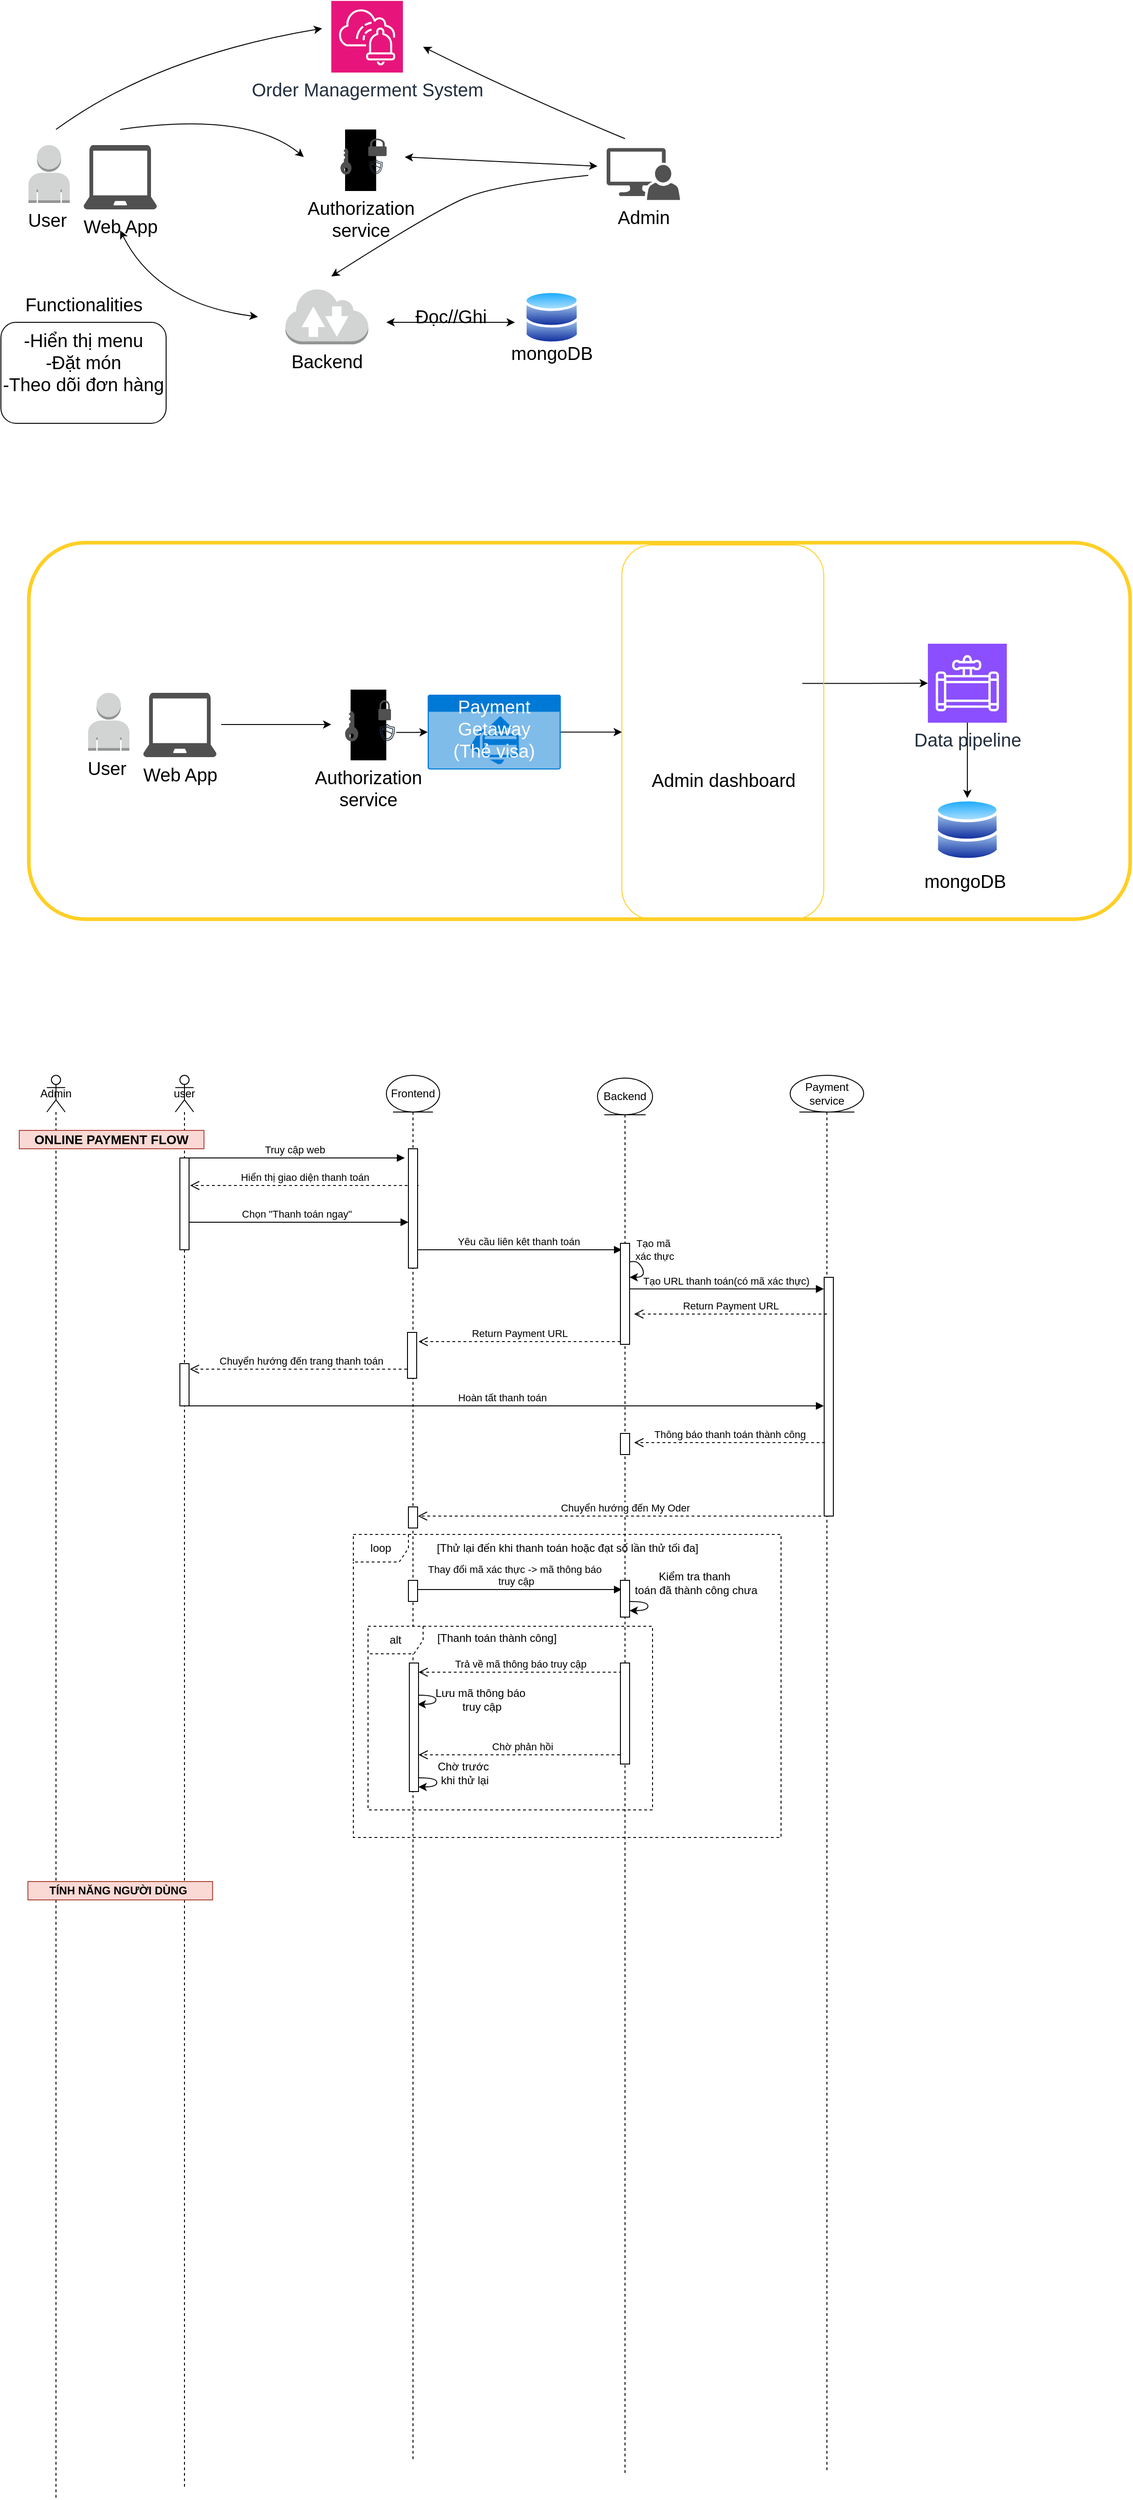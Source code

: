 <mxfile version="28.2.5">
  <diagram name="Trang-1" id="z0c1zpeYFxC1OSp6KzUy">
    <mxGraphModel dx="2251" dy="813" grid="1" gridSize="10" guides="1" tooltips="1" connect="1" arrows="1" fold="1" page="1" pageScale="1" pageWidth="827" pageHeight="1169" math="0" shadow="0">
      <root>
        <mxCell id="0" />
        <mxCell id="1" parent="0" />
        <mxCell id="xAghRe8UTxH26ZjEeff6-106" value="Chuyển hướng đến trang thanh toán" style="html=1;verticalAlign=bottom;endArrow=open;dashed=1;endSize=8;curved=0;rounded=0;" edge="1" parent="1" source="xAghRe8UTxH26ZjEeff6-89">
          <mxGeometry relative="1" as="geometry">
            <mxPoint x="395.81" y="1760" as="sourcePoint" />
            <mxPoint x="175.81" y="1760" as="targetPoint" />
          </mxGeometry>
        </mxCell>
        <mxCell id="xAghRe8UTxH26ZjEeff6-103" value="Tạo URL thanh toán(có mã xác thực)" style="html=1;verticalAlign=bottom;endArrow=block;curved=0;rounded=0;exitX=1.097;exitY=0.621;exitDx=0;exitDy=0;exitPerimeter=0;" edge="1" parent="1">
          <mxGeometry width="80" relative="1" as="geometry">
            <mxPoint x="653.04" y="1672.68" as="sourcePoint" />
            <mxPoint x="866.57" y="1672.68" as="targetPoint" />
          </mxGeometry>
        </mxCell>
        <mxCell id="xAghRe8UTxH26ZjEeff6-100" value="" style="curved=1;endArrow=classic;html=1;rounded=0;" edge="1" parent="1" source="xAghRe8UTxH26ZjEeff6-101">
          <mxGeometry width="50" height="50" relative="1" as="geometry">
            <mxPoint x="660.01" y="1650" as="sourcePoint" />
            <mxPoint x="655" y="1660" as="targetPoint" />
            <Array as="points">
              <mxPoint x="660" y="1640" />
              <mxPoint x="670" y="1650" />
              <mxPoint x="670" y="1660" />
            </Array>
          </mxGeometry>
        </mxCell>
        <mxCell id="xAghRe8UTxH26ZjEeff6-101" value="Tạo mã&amp;nbsp;&lt;div&gt;xác thực&lt;/div&gt;" style="text;html=1;align=center;verticalAlign=middle;resizable=0;points=[];autosize=1;strokeColor=none;fillColor=none;fontSize=11;" vertex="1" parent="1">
          <mxGeometry x="646.57" y="1610" width="70" height="40" as="geometry" />
        </mxCell>
        <mxCell id="xAghRe8UTxH26ZjEeff6-99" value="Yêu cầu liên kêt thanh toán" style="html=1;verticalAlign=bottom;endArrow=block;curved=0;rounded=0;" edge="1" parent="1">
          <mxGeometry width="80" relative="1" as="geometry">
            <mxPoint x="420" y="1630" as="sourcePoint" />
            <mxPoint x="646.569" y="1630" as="targetPoint" />
          </mxGeometry>
        </mxCell>
        <mxCell id="xAghRe8UTxH26ZjEeff6-97" value="Hiển thị giao diện thanh toán" style="html=1;verticalAlign=bottom;endArrow=open;dashed=1;endSize=8;curved=0;rounded=0;" edge="1" parent="1">
          <mxGeometry relative="1" as="geometry">
            <mxPoint x="425" y="1560" as="sourcePoint" />
            <mxPoint x="176.091" y="1560" as="targetPoint" />
          </mxGeometry>
        </mxCell>
        <mxCell id="xAghRe8UTxH26ZjEeff6-98" value="Chọn &quot;Thanh toán ngay&quot;" style="html=1;verticalAlign=bottom;endArrow=block;curved=0;rounded=0;" edge="1" parent="1" target="xAghRe8UTxH26ZjEeff6-128">
          <mxGeometry width="80" relative="1" as="geometry">
            <mxPoint x="170" y="1600" as="sourcePoint" />
            <mxPoint x="418.909" y="1600" as="targetPoint" />
          </mxGeometry>
        </mxCell>
        <mxCell id="xAghRe8UTxH26ZjEeff6-81" value="" style="rounded=1;whiteSpace=wrap;html=1;fillColor=none;strokeColor=#FFCF26;strokeWidth=4;fontSize=20;" vertex="1" parent="1">
          <mxGeometry x="0.41" y="860" width="1200" height="410" as="geometry" />
        </mxCell>
        <mxCell id="xAghRe8UTxH26ZjEeff6-6" value="-Hiển thị menu&lt;div&gt;-Đặt món&lt;/div&gt;&lt;div&gt;-Theo dõi đơn hàng&lt;/div&gt;&lt;div&gt;&lt;br&gt;&lt;/div&gt;" style="rounded=1;whiteSpace=wrap;html=1;fontSize=20;" vertex="1" parent="1">
          <mxGeometry x="-30" y="620" width="180" height="110" as="geometry" />
        </mxCell>
        <mxCell id="xAghRe8UTxH26ZjEeff6-7" value="" style="image;aspect=fixed;perimeter=ellipsePerimeter;html=1;align=center;shadow=0;dashed=0;spacingTop=3;image=img/lib/active_directory/databases.svg;fontSize=20;" vertex="1" parent="1">
          <mxGeometry x="540" y="585" width="60.2" height="59" as="geometry" />
        </mxCell>
        <mxCell id="xAghRe8UTxH26ZjEeff6-14" value="User&amp;nbsp;" style="outlineConnect=0;dashed=0;verticalLabelPosition=bottom;verticalAlign=top;align=center;html=1;shape=mxgraph.aws3.user;fillColor=#D2D3D3;gradientColor=none;fontSize=20;" vertex="1" parent="1">
          <mxGeometry y="427" width="45" height="63" as="geometry" />
        </mxCell>
        <mxCell id="xAghRe8UTxH26ZjEeff6-19" value="" style="curved=1;endArrow=classic;html=1;rounded=0;entryX=0;entryY=0.5;entryDx=0;entryDy=0;entryPerimeter=0;startArrow=classic;startFill=1;fontSize=20;" edge="1" parent="1">
          <mxGeometry width="50" height="50" relative="1" as="geometry">
            <mxPoint x="100" y="520" as="sourcePoint" />
            <mxPoint x="250" y="614" as="targetPoint" />
            <Array as="points">
              <mxPoint x="140" y="600" />
            </Array>
          </mxGeometry>
        </mxCell>
        <mxCell id="xAghRe8UTxH26ZjEeff6-20" value="" style="endArrow=classic;startArrow=classic;html=1;rounded=0;fontSize=20;" edge="1" parent="1">
          <mxGeometry width="50" height="50" relative="1" as="geometry">
            <mxPoint x="390" y="620" as="sourcePoint" />
            <mxPoint x="530" y="620" as="targetPoint" />
          </mxGeometry>
        </mxCell>
        <mxCell id="xAghRe8UTxH26ZjEeff6-21" value="" style="curved=1;endArrow=classic;html=1;rounded=0;fontSize=20;" edge="1" parent="1">
          <mxGeometry width="50" height="50" relative="1" as="geometry">
            <mxPoint x="610" y="460" as="sourcePoint" />
            <mxPoint x="330" y="570" as="targetPoint" />
            <Array as="points">
              <mxPoint x="510" y="470" />
              <mxPoint x="440" y="500" />
            </Array>
          </mxGeometry>
        </mxCell>
        <mxCell id="xAghRe8UTxH26ZjEeff6-23" value="Functionalities" style="text;html=1;align=center;verticalAlign=middle;resizable=0;points=[];autosize=1;strokeColor=none;fillColor=none;fontSize=20;" vertex="1" parent="1">
          <mxGeometry x="-15" y="580" width="150" height="40" as="geometry" />
        </mxCell>
        <mxCell id="xAghRe8UTxH26ZjEeff6-24" value="mongoDB" style="text;html=1;align=center;verticalAlign=middle;resizable=0;points=[];autosize=1;strokeColor=none;fillColor=none;fontSize=20;" vertex="1" parent="1">
          <mxGeometry x="515" y="633" width="110" height="40" as="geometry" />
        </mxCell>
        <mxCell id="xAghRe8UTxH26ZjEeff6-25" value="Web App" style="sketch=0;pointerEvents=1;shadow=0;dashed=0;html=1;strokeColor=none;fillColor=#505050;labelPosition=center;verticalLabelPosition=bottom;verticalAlign=top;outlineConnect=0;align=center;shape=mxgraph.office.devices.laptop;fontSize=20;" vertex="1" parent="1">
          <mxGeometry x="60" y="427" width="80" height="70" as="geometry" />
        </mxCell>
        <mxCell id="xAghRe8UTxH26ZjEeff6-29" value="Backend" style="outlineConnect=0;dashed=0;verticalLabelPosition=bottom;verticalAlign=top;align=center;html=1;shape=mxgraph.aws3.internet_2;fillColor=#D2D3D3;gradientColor=none;fontSize=20;" vertex="1" parent="1">
          <mxGeometry x="280" y="582.5" width="90.25" height="61.5" as="geometry" />
        </mxCell>
        <mxCell id="xAghRe8UTxH26ZjEeff6-31" value="Admin" style="sketch=0;pointerEvents=1;shadow=0;dashed=0;html=1;strokeColor=none;labelPosition=center;verticalLabelPosition=bottom;verticalAlign=top;align=center;fillColor=#515151;shape=mxgraph.mscae.system_center.admin_console;fontSize=20;" vertex="1" parent="1">
          <mxGeometry x="630" y="430.25" width="80" height="56.5" as="geometry" />
        </mxCell>
        <mxCell id="xAghRe8UTxH26ZjEeff6-34" value="" style="curved=1;endArrow=classic;html=1;rounded=0;fontSize=20;" edge="1" parent="1">
          <mxGeometry width="50" height="50" relative="1" as="geometry">
            <mxPoint x="100" y="410" as="sourcePoint" />
            <mxPoint x="300" y="440" as="targetPoint" />
            <Array as="points">
              <mxPoint x="240" y="390" />
            </Array>
          </mxGeometry>
        </mxCell>
        <mxCell id="xAghRe8UTxH26ZjEeff6-35" value="Order Managerment System&lt;div&gt;&lt;br&gt;&lt;/div&gt;" style="sketch=0;points=[[0,0,0],[0.25,0,0],[0.5,0,0],[0.75,0,0],[1,0,0],[0,1,0],[0.25,1,0],[0.5,1,0],[0.75,1,0],[1,1,0],[0,0.25,0],[0,0.5,0],[0,0.75,0],[1,0.25,0],[1,0.5,0],[1,0.75,0]];points=[[0,0,0],[0.25,0,0],[0.5,0,0],[0.75,0,0],[1,0,0],[0,1,0],[0.25,1,0],[0.5,1,0],[0.75,1,0],[1,1,0],[0,0.25,0],[0,0.5,0],[0,0.75,0],[1,0.25,0],[1,0.5,0],[1,0.75,0]];outlineConnect=0;fontColor=#232F3E;fillColor=#E7157B;strokeColor=#ffffff;dashed=0;verticalLabelPosition=bottom;verticalAlign=top;align=center;html=1;fontSize=20;fontStyle=0;aspect=fixed;shape=mxgraph.aws4.resourceIcon;resIcon=mxgraph.aws4.systems_manager_incident_manager;" vertex="1" parent="1">
          <mxGeometry x="330" y="270" width="78" height="78" as="geometry" />
        </mxCell>
        <mxCell id="xAghRe8UTxH26ZjEeff6-38" value="" style="curved=1;endArrow=classic;html=1;rounded=0;fontSize=20;" edge="1" parent="1">
          <mxGeometry width="50" height="50" relative="1" as="geometry">
            <mxPoint x="650" y="420" as="sourcePoint" />
            <mxPoint x="430" y="320" as="targetPoint" />
            <Array as="points">
              <mxPoint x="530" y="370" />
            </Array>
          </mxGeometry>
        </mxCell>
        <mxCell id="xAghRe8UTxH26ZjEeff6-39" value="" style="endArrow=classic;startArrow=classic;html=1;rounded=0;fontSize=20;" edge="1" parent="1">
          <mxGeometry width="50" height="50" relative="1" as="geometry">
            <mxPoint x="410" y="440" as="sourcePoint" />
            <mxPoint x="620" y="450" as="targetPoint" />
          </mxGeometry>
        </mxCell>
        <mxCell id="xAghRe8UTxH26ZjEeff6-41" value="" style="curved=1;endArrow=classic;html=1;rounded=0;fontSize=20;" edge="1" parent="1">
          <mxGeometry width="50" height="50" relative="1" as="geometry">
            <mxPoint x="30" y="410" as="sourcePoint" />
            <mxPoint x="320" y="300" as="targetPoint" />
            <Array as="points">
              <mxPoint x="140" y="330" />
            </Array>
          </mxGeometry>
        </mxCell>
        <mxCell id="xAghRe8UTxH26ZjEeff6-42" value="Đọc//Ghi" style="text;html=1;align=center;verticalAlign=middle;resizable=0;points=[];autosize=1;strokeColor=none;fillColor=none;fontSize=20;" vertex="1" parent="1">
          <mxGeometry x="410" y="593" width="100" height="40" as="geometry" />
        </mxCell>
        <mxCell id="xAghRe8UTxH26ZjEeff6-47" value="User&amp;nbsp;" style="outlineConnect=0;dashed=0;verticalLabelPosition=bottom;verticalAlign=top;align=center;html=1;shape=mxgraph.aws3.user;fillColor=#D2D3D3;gradientColor=none;fontSize=20;" vertex="1" parent="1">
          <mxGeometry x="65" y="1023.5" width="45" height="63" as="geometry" />
        </mxCell>
        <mxCell id="xAghRe8UTxH26ZjEeff6-48" value="Web App" style="sketch=0;pointerEvents=1;shadow=0;dashed=0;html=1;strokeColor=none;fillColor=#505050;labelPosition=center;verticalLabelPosition=bottom;verticalAlign=top;outlineConnect=0;align=center;shape=mxgraph.office.devices.laptop;fontSize=20;" vertex="1" parent="1">
          <mxGeometry x="125" y="1023.5" width="80" height="70" as="geometry" />
        </mxCell>
        <mxCell id="xAghRe8UTxH26ZjEeff6-50" value="" style="endArrow=classic;html=1;rounded=0;fontSize=20;" edge="1" parent="1">
          <mxGeometry width="50" height="50" relative="1" as="geometry">
            <mxPoint x="210" y="1057.97" as="sourcePoint" />
            <mxPoint x="330" y="1057.97" as="targetPoint" />
          </mxGeometry>
        </mxCell>
        <mxCell id="xAghRe8UTxH26ZjEeff6-54" value="Authorization&lt;br&gt;service" style="sketch=0;verticalLabelPosition=bottom;sketch=0;aspect=fixed;html=1;verticalAlign=top;strokeColor=none;fillColor=#000000;align=center;outlineConnect=0;pointerEvents=1;shape=mxgraph.citrix2.mobile;fontSize=20;" vertex="1" parent="1">
          <mxGeometry x="345" y="410" width="33.84" height="67" as="geometry" />
        </mxCell>
        <mxCell id="xAghRe8UTxH26ZjEeff6-55" value="" style="sketch=0;pointerEvents=1;shadow=0;dashed=0;html=1;strokeColor=none;fillColor=#505050;labelPosition=center;verticalLabelPosition=bottom;verticalAlign=top;outlineConnect=0;align=center;shape=mxgraph.office.security.key_permissions;direction=west;fontSize=20;" vertex="1" parent="1">
          <mxGeometry x="340" y="430" width="12" height="29.09" as="geometry" />
        </mxCell>
        <mxCell id="xAghRe8UTxH26ZjEeff6-56" value="" style="sketch=0;pointerEvents=1;shadow=0;dashed=0;html=1;strokeColor=none;fillColor=#505050;labelPosition=center;verticalLabelPosition=bottom;verticalAlign=top;outlineConnect=0;align=center;shape=mxgraph.office.security.lock_protected;fontSize=20;" vertex="1" parent="1">
          <mxGeometry x="370.25" y="420" width="20" height="19" as="geometry" />
        </mxCell>
        <mxCell id="xAghRe8UTxH26ZjEeff6-57" value="" style="sketch=0;outlineConnect=0;fontColor=#232F3E;gradientColor=none;fillColor=#232F3D;strokeColor=none;dashed=0;verticalLabelPosition=bottom;verticalAlign=top;align=center;html=1;fontSize=20;fontStyle=0;aspect=fixed;pointerEvents=1;shape=mxgraph.aws4.shield2;" vertex="1" parent="1">
          <mxGeometry x="370.25" y="442.09" width="17" height="17" as="geometry" />
        </mxCell>
        <mxCell id="xAghRe8UTxH26ZjEeff6-58" value="" style="endArrow=none;dashed=1;html=1;rounded=0;fontSize=20;" edge="1" parent="1" source="xAghRe8UTxH26ZjEeff6-57" target="xAghRe8UTxH26ZjEeff6-56">
          <mxGeometry width="50" height="50" relative="1" as="geometry">
            <mxPoint x="250" y="480" as="sourcePoint" />
            <mxPoint x="370" y="430" as="targetPoint" />
            <Array as="points">
              <mxPoint x="360" y="450" />
              <mxPoint x="360" y="430" />
            </Array>
          </mxGeometry>
        </mxCell>
        <mxCell id="xAghRe8UTxH26ZjEeff6-59" value="Authorization&lt;br&gt;service" style="sketch=0;verticalLabelPosition=bottom;sketch=0;aspect=fixed;html=1;verticalAlign=top;strokeColor=none;fillColor=#000000;align=center;outlineConnect=0;pointerEvents=1;shape=mxgraph.citrix2.mobile;fontSize=20;" vertex="1" parent="1">
          <mxGeometry x="350.995" y="1020" width="38.891" height="77" as="geometry" />
        </mxCell>
        <mxCell id="xAghRe8UTxH26ZjEeff6-60" value="" style="sketch=0;pointerEvents=1;shadow=0;dashed=0;html=1;strokeColor=none;fillColor=#505050;labelPosition=center;verticalLabelPosition=bottom;verticalAlign=top;outlineConnect=0;align=center;shape=mxgraph.office.security.key_permissions;direction=west;fontSize=20;" vertex="1" parent="1">
          <mxGeometry x="345" y="1042.985" width="14.388" height="33.432" as="geometry" />
        </mxCell>
        <mxCell id="xAghRe8UTxH26ZjEeff6-61" value="" style="sketch=0;pointerEvents=1;shadow=0;dashed=0;html=1;strokeColor=none;fillColor=#505050;labelPosition=center;verticalLabelPosition=bottom;verticalAlign=top;outlineConnect=0;align=center;shape=mxgraph.office.security.lock_protected;fontSize=20;" vertex="1" parent="1">
          <mxGeometry x="381.27" y="1031.49" width="13.73" height="21.84" as="geometry" />
        </mxCell>
        <mxCell id="xAghRe8UTxH26ZjEeff6-142" value="" style="edgeStyle=orthogonalEdgeStyle;rounded=0;orthogonalLoop=1;jettySize=auto;html=1;fontSize=20;" edge="1" parent="1" source="xAghRe8UTxH26ZjEeff6-62" target="xAghRe8UTxH26ZjEeff6-86">
          <mxGeometry relative="1" as="geometry" />
        </mxCell>
        <mxCell id="xAghRe8UTxH26ZjEeff6-62" value="" style="sketch=0;outlineConnect=0;fontColor=#232F3E;gradientColor=none;fillColor=#232F3D;strokeColor=none;dashed=0;verticalLabelPosition=bottom;verticalAlign=top;align=center;html=1;fontSize=20;fontStyle=0;aspect=fixed;pointerEvents=1;shape=mxgraph.aws4.shield2;" vertex="1" parent="1">
          <mxGeometry x="381.27" y="1056.88" width="19.537" height="19.537" as="geometry" />
        </mxCell>
        <mxCell id="xAghRe8UTxH26ZjEeff6-63" value="" style="endArrow=none;dashed=1;html=1;rounded=0;fontSize=20;" edge="1" parent="1" source="xAghRe8UTxH26ZjEeff6-62" target="xAghRe8UTxH26ZjEeff6-61">
          <mxGeometry width="50" height="50" relative="1" as="geometry">
            <mxPoint x="237.09" y="1100.448" as="sourcePoint" />
            <mxPoint x="380.97" y="1042.985" as="targetPoint" />
            <Array as="points">
              <mxPoint x="368.98" y="1065.97" />
              <mxPoint x="368.98" y="1042.985" />
            </Array>
          </mxGeometry>
        </mxCell>
        <mxCell id="xAghRe8UTxH26ZjEeff6-78" value="" style="edgeStyle=orthogonalEdgeStyle;rounded=0;orthogonalLoop=1;jettySize=auto;html=1;fontSize=20;" edge="1" parent="1" source="xAghRe8UTxH26ZjEeff6-68" target="xAghRe8UTxH26ZjEeff6-77">
          <mxGeometry relative="1" as="geometry" />
        </mxCell>
        <mxCell id="xAghRe8UTxH26ZjEeff6-68" value="Admin dashboard" style="shape=image;html=1;verticalAlign=top;verticalLabelPosition=bottom;labelBackgroundColor=#ffffff;imageAspect=0;aspect=fixed;image=https://icons.diagrams.net/icon-cache1/Computer_and_Web-2849/Dashboard-1346.svg;fontSize=20;" vertex="1" parent="1">
          <mxGeometry x="670" y="926.57" width="173.15" height="173.15" as="geometry" />
        </mxCell>
        <mxCell id="xAghRe8UTxH26ZjEeff6-80" value="" style="edgeStyle=orthogonalEdgeStyle;rounded=0;orthogonalLoop=1;jettySize=auto;html=1;fontSize=20;" edge="1" parent="1" source="xAghRe8UTxH26ZjEeff6-77" target="xAghRe8UTxH26ZjEeff6-79">
          <mxGeometry relative="1" as="geometry" />
        </mxCell>
        <mxCell id="xAghRe8UTxH26ZjEeff6-77" value="Data pipeline" style="sketch=0;points=[[0,0,0],[0.25,0,0],[0.5,0,0],[0.75,0,0],[1,0,0],[0,1,0],[0.25,1,0],[0.5,1,0],[0.75,1,0],[1,1,0],[0,0.25,0],[0,0.5,0],[0,0.75,0],[1,0.25,0],[1,0.5,0],[1,0.75,0]];outlineConnect=0;fontColor=#232F3E;fillColor=#8C4FFF;strokeColor=#ffffff;dashed=0;verticalLabelPosition=bottom;verticalAlign=top;align=center;html=1;fontSize=20;fontStyle=0;aspect=fixed;shape=mxgraph.aws4.resourceIcon;resIcon=mxgraph.aws4.data_pipeline;" vertex="1" parent="1">
          <mxGeometry x="980" y="970" width="85.99" height="85.99" as="geometry" />
        </mxCell>
        <mxCell id="xAghRe8UTxH26ZjEeff6-79" value="mongoDB&amp;nbsp;" style="image;aspect=fixed;perimeter=ellipsePerimeter;html=1;align=center;shadow=0;dashed=0;spacingTop=3;image=img/lib/active_directory/databases.svg;fontSize=20;" vertex="1" parent="1">
          <mxGeometry x="987.8" y="1138" width="70.4" height="69" as="geometry" />
        </mxCell>
        <mxCell id="xAghRe8UTxH26ZjEeff6-84" value="" style="rounded=1;whiteSpace=wrap;html=1;fillColor=none;strokeColor=#FFCF26;fontSize=20;" vertex="1" parent="1">
          <mxGeometry x="646.57" y="862.5" width="220" height="407.5" as="geometry" />
        </mxCell>
        <mxCell id="xAghRe8UTxH26ZjEeff6-143" value="" style="edgeStyle=orthogonalEdgeStyle;rounded=0;orthogonalLoop=1;jettySize=auto;html=1;fontSize=20;" edge="1" parent="1" source="xAghRe8UTxH26ZjEeff6-86" target="xAghRe8UTxH26ZjEeff6-84">
          <mxGeometry relative="1" as="geometry" />
        </mxCell>
        <mxCell id="xAghRe8UTxH26ZjEeff6-86" value="Payment Getaway&lt;div&gt;(Thẻ visa)&lt;/div&gt;" style="html=1;whiteSpace=wrap;strokeColor=none;fillColor=#0079D6;labelPosition=center;verticalLabelPosition=middle;verticalAlign=top;align=center;fontSize=20;outlineConnect=0;spacingTop=-6;fontColor=#FFFFFF;sketch=0;shape=mxgraph.sitemap.payment;" vertex="1" parent="1">
          <mxGeometry x="435" y="1025.5" width="145" height="81.49" as="geometry" />
        </mxCell>
        <mxCell id="xAghRe8UTxH26ZjEeff6-88" value="user" style="shape=umlLifeline;perimeter=lifelinePerimeter;whiteSpace=wrap;html=1;container=1;dropTarget=0;collapsible=0;recursiveResize=0;outlineConnect=0;portConstraint=eastwest;newEdgeStyle={&quot;curved&quot;:0,&quot;rounded&quot;:0};participant=umlActor;size=40;" vertex="1" parent="1">
          <mxGeometry x="160" y="1440" width="20" height="1540" as="geometry" />
        </mxCell>
        <mxCell id="xAghRe8UTxH26ZjEeff6-127" value="" style="html=1;points=[[0,0,0,0,5],[0,1,0,0,-5],[1,0,0,0,5],[1,1,0,0,-5]];perimeter=orthogonalPerimeter;outlineConnect=0;targetShapes=umlLifeline;portConstraint=eastwest;newEdgeStyle={&quot;curved&quot;:0,&quot;rounded&quot;:0};" vertex="1" parent="xAghRe8UTxH26ZjEeff6-88">
          <mxGeometry x="5" y="90" width="10" height="100" as="geometry" />
        </mxCell>
        <mxCell id="xAghRe8UTxH26ZjEeff6-134" value="" style="html=1;points=[[0,0,0,0,5],[0,1,0,0,-5],[1,0,0,0,5],[1,1,0,0,-5]];perimeter=orthogonalPerimeter;outlineConnect=0;targetShapes=umlLifeline;portConstraint=eastwest;newEdgeStyle={&quot;curved&quot;:0,&quot;rounded&quot;:0};" vertex="1" parent="xAghRe8UTxH26ZjEeff6-88">
          <mxGeometry x="5" y="314" width="10" height="46" as="geometry" />
        </mxCell>
        <mxCell id="xAghRe8UTxH26ZjEeff6-89" value="Frontend" style="shape=umlLifeline;perimeter=lifelinePerimeter;whiteSpace=wrap;html=1;container=1;dropTarget=0;collapsible=0;recursiveResize=0;outlineConnect=0;portConstraint=eastwest;newEdgeStyle={&quot;curved&quot;:0,&quot;rounded&quot;:0};participant=umlEntity;" vertex="1" parent="1">
          <mxGeometry x="390" y="1440" width="58" height="1510" as="geometry" />
        </mxCell>
        <mxCell id="xAghRe8UTxH26ZjEeff6-128" value="" style="html=1;points=[[0,0,0,0,5],[0,1,0,0,-5],[1,0,0,0,5],[1,1,0,0,-5]];perimeter=orthogonalPerimeter;outlineConnect=0;targetShapes=umlLifeline;portConstraint=eastwest;newEdgeStyle={&quot;curved&quot;:0,&quot;rounded&quot;:0};" vertex="1" parent="xAghRe8UTxH26ZjEeff6-89">
          <mxGeometry x="24" y="80" width="10" height="130" as="geometry" />
        </mxCell>
        <mxCell id="xAghRe8UTxH26ZjEeff6-133" value="" style="html=1;points=[[0,0,0,0,5],[0,1,0,0,-5],[1,0,0,0,5],[1,1,0,0,-5]];perimeter=orthogonalPerimeter;outlineConnect=0;targetShapes=umlLifeline;portConstraint=eastwest;newEdgeStyle={&quot;curved&quot;:0,&quot;rounded&quot;:0};" vertex="1" parent="xAghRe8UTxH26ZjEeff6-89">
          <mxGeometry x="23" y="280" width="10" height="50" as="geometry" />
        </mxCell>
        <mxCell id="xAghRe8UTxH26ZjEeff6-136" value="" style="html=1;points=[[0,0,0,0,5],[0,1,0,0,-5],[1,0,0,0,5],[1,1,0,0,-5]];perimeter=orthogonalPerimeter;outlineConnect=0;targetShapes=umlLifeline;portConstraint=eastwest;newEdgeStyle={&quot;curved&quot;:0,&quot;rounded&quot;:0};" vertex="1" parent="xAghRe8UTxH26ZjEeff6-89">
          <mxGeometry x="24" y="470" width="10" height="23" as="geometry" />
        </mxCell>
        <mxCell id="xAghRe8UTxH26ZjEeff6-90" value="Backend" style="shape=umlLifeline;perimeter=lifelinePerimeter;whiteSpace=wrap;html=1;container=1;dropTarget=0;collapsible=0;recursiveResize=0;outlineConnect=0;portConstraint=eastwest;newEdgeStyle={&quot;curved&quot;:0,&quot;rounded&quot;:0};participant=umlEntity;" vertex="1" parent="1">
          <mxGeometry x="620" y="1443" width="60" height="1520" as="geometry" />
        </mxCell>
        <mxCell id="xAghRe8UTxH26ZjEeff6-129" value="" style="html=1;points=[[0,0,0,0,5],[0,1,0,0,-5],[1,0,0,0,5],[1,1,0,0,-5]];perimeter=orthogonalPerimeter;outlineConnect=0;targetShapes=umlLifeline;portConstraint=eastwest;newEdgeStyle={&quot;curved&quot;:0,&quot;rounded&quot;:0};" vertex="1" parent="xAghRe8UTxH26ZjEeff6-90">
          <mxGeometry x="25" y="180" width="10" height="110" as="geometry" />
        </mxCell>
        <mxCell id="xAghRe8UTxH26ZjEeff6-135" value="" style="html=1;points=[[0,0,0,0,5],[0,1,0,0,-5],[1,0,0,0,5],[1,1,0,0,-5]];perimeter=orthogonalPerimeter;outlineConnect=0;targetShapes=umlLifeline;portConstraint=eastwest;newEdgeStyle={&quot;curved&quot;:0,&quot;rounded&quot;:0};" vertex="1" parent="xAghRe8UTxH26ZjEeff6-90">
          <mxGeometry x="25" y="387" width="10" height="23" as="geometry" />
        </mxCell>
        <mxCell id="xAghRe8UTxH26ZjEeff6-91" value="Payment service" style="shape=umlLifeline;perimeter=lifelinePerimeter;whiteSpace=wrap;html=1;container=1;dropTarget=0;collapsible=0;recursiveResize=0;outlineConnect=0;portConstraint=eastwest;newEdgeStyle={&quot;curved&quot;:0,&quot;rounded&quot;:0};participant=umlEntity;" vertex="1" parent="1">
          <mxGeometry x="830" y="1440" width="80" height="1520" as="geometry" />
        </mxCell>
        <mxCell id="xAghRe8UTxH26ZjEeff6-132" value="" style="html=1;points=[[0,0,0,0,5],[0,1,0,0,-5],[1,0,0,0,5],[1,1,0,0,-5]];perimeter=orthogonalPerimeter;outlineConnect=0;targetShapes=umlLifeline;portConstraint=eastwest;newEdgeStyle={&quot;curved&quot;:0,&quot;rounded&quot;:0};" vertex="1" parent="xAghRe8UTxH26ZjEeff6-91">
          <mxGeometry x="37" y="220" width="10" height="260" as="geometry" />
        </mxCell>
        <mxCell id="xAghRe8UTxH26ZjEeff6-94" value="Admin" style="shape=umlLifeline;perimeter=lifelinePerimeter;whiteSpace=wrap;html=1;container=1;dropTarget=0;collapsible=0;recursiveResize=0;outlineConnect=0;portConstraint=eastwest;newEdgeStyle={&quot;curved&quot;:0,&quot;rounded&quot;:0};participant=umlActor;size=40;" vertex="1" parent="1">
          <mxGeometry x="20" y="1440" width="20" height="1550" as="geometry" />
        </mxCell>
        <mxCell id="xAghRe8UTxH26ZjEeff6-95" value="&lt;font style=&quot;font-size: 14px;&quot;&gt;&lt;b style=&quot;&quot;&gt;ONLINE PAYMENT FLOW&lt;/b&gt;&lt;/font&gt;" style="rounded=0;whiteSpace=wrap;html=1;fillColor=#fad9d5;strokeColor=#ae4132;" vertex="1" parent="1">
          <mxGeometry x="-10" y="1500" width="201.25" height="20" as="geometry" />
        </mxCell>
        <mxCell id="xAghRe8UTxH26ZjEeff6-96" value="Truy cập web" style="html=1;verticalAlign=bottom;endArrow=block;curved=0;rounded=0;" edge="1" parent="1">
          <mxGeometry width="80" relative="1" as="geometry">
            <mxPoint x="169.591" y="1530" as="sourcePoint" />
            <mxPoint x="410" y="1530" as="targetPoint" />
          </mxGeometry>
        </mxCell>
        <mxCell id="xAghRe8UTxH26ZjEeff6-104" value="Return Payment URL" style="html=1;verticalAlign=bottom;endArrow=open;dashed=1;endSize=8;curved=0;rounded=0;" edge="1" parent="1">
          <mxGeometry relative="1" as="geometry">
            <mxPoint x="870" y="1700" as="sourcePoint" />
            <mxPoint x="660" y="1700" as="targetPoint" />
          </mxGeometry>
        </mxCell>
        <mxCell id="xAghRe8UTxH26ZjEeff6-105" value="Return Payment URL" style="html=1;verticalAlign=bottom;endArrow=open;dashed=1;endSize=8;curved=0;rounded=0;" edge="1" parent="1">
          <mxGeometry relative="1" as="geometry">
            <mxPoint x="645" y="1730" as="sourcePoint" />
            <mxPoint x="425" y="1730" as="targetPoint" />
          </mxGeometry>
        </mxCell>
        <mxCell id="xAghRe8UTxH26ZjEeff6-107" value="Hoàn tất thanh toán" style="html=1;verticalAlign=bottom;endArrow=block;curved=0;rounded=0;" edge="1" parent="1">
          <mxGeometry width="80" relative="1" as="geometry">
            <mxPoint x="166.32" y="1800" as="sourcePoint" />
            <mxPoint x="866.57" y="1800" as="targetPoint" />
          </mxGeometry>
        </mxCell>
        <mxCell id="xAghRe8UTxH26ZjEeff6-108" value="Thông báo thanh toán thành công" style="html=1;verticalAlign=bottom;endArrow=open;dashed=1;endSize=8;curved=0;rounded=0;" edge="1" parent="1">
          <mxGeometry relative="1" as="geometry">
            <mxPoint x="867.825" y="1840" as="sourcePoint" />
            <mxPoint x="660" y="1840" as="targetPoint" />
          </mxGeometry>
        </mxCell>
        <mxCell id="xAghRe8UTxH26ZjEeff6-109" value="Chuyển hướng đến My Oder" style="html=1;verticalAlign=bottom;endArrow=open;dashed=1;endSize=8;curved=0;rounded=0;" edge="1" parent="1">
          <mxGeometry relative="1" as="geometry">
            <mxPoint x="875.62" y="1920" as="sourcePoint" />
            <mxPoint x="424.37" y="1920" as="targetPoint" />
          </mxGeometry>
        </mxCell>
        <mxCell id="xAghRe8UTxH26ZjEeff6-111" value="Thay đổi mã xác thực -&amp;gt; mã thông báo&amp;nbsp;&lt;div&gt;truy cập&lt;/div&gt;" style="html=1;verticalAlign=bottom;endArrow=block;curved=0;rounded=0;" edge="1" parent="1">
          <mxGeometry width="80" relative="1" as="geometry">
            <mxPoint x="415.737" y="2000.0" as="sourcePoint" />
            <mxPoint x="646.57" y="2000.0" as="targetPoint" />
          </mxGeometry>
        </mxCell>
        <mxCell id="xAghRe8UTxH26ZjEeff6-112" value="" style="curved=1;endArrow=classic;html=1;rounded=0;" edge="1" parent="1">
          <mxGeometry width="50" height="50" relative="1" as="geometry">
            <mxPoint x="655.335" y="2013" as="sourcePoint" />
            <mxPoint x="655" y="2023.0" as="targetPoint" />
            <Array as="points">
              <mxPoint x="675" y="2013.0" />
              <mxPoint x="675" y="2023.0" />
            </Array>
          </mxGeometry>
        </mxCell>
        <mxCell id="xAghRe8UTxH26ZjEeff6-113" value="Kiểm tra thanh&amp;nbsp;&lt;div&gt;toán đã thành công chưa&lt;/div&gt;" style="text;html=1;align=center;verticalAlign=middle;resizable=0;points=[];autosize=1;strokeColor=none;fillColor=none;" vertex="1" parent="1">
          <mxGeometry x="646.57" y="1973" width="160" height="40" as="geometry" />
        </mxCell>
        <mxCell id="xAghRe8UTxH26ZjEeff6-114" value="Trả về mã thông báo truy cập" style="html=1;verticalAlign=bottom;endArrow=open;dashed=1;endSize=8;curved=0;rounded=0;" edge="1" parent="1" target="xAghRe8UTxH26ZjEeff6-140">
          <mxGeometry relative="1" as="geometry">
            <mxPoint x="646.57" y="2090" as="sourcePoint" />
            <mxPoint x="416.044" y="2090" as="targetPoint" />
          </mxGeometry>
        </mxCell>
        <mxCell id="xAghRe8UTxH26ZjEeff6-115" value="" style="curved=1;endArrow=classic;html=1;rounded=0;" edge="1" parent="1">
          <mxGeometry width="50" height="50" relative="1" as="geometry">
            <mxPoint x="424.335" y="2115" as="sourcePoint" />
            <mxPoint x="424" y="2125.0" as="targetPoint" />
            <Array as="points">
              <mxPoint x="444" y="2115.0" />
              <mxPoint x="444" y="2125.0" />
            </Array>
          </mxGeometry>
        </mxCell>
        <mxCell id="xAghRe8UTxH26ZjEeff6-116" value="Lưu mã thông báo&lt;div&gt;&amp;nbsp;truy cập&lt;/div&gt;" style="text;html=1;align=center;verticalAlign=middle;resizable=0;points=[];autosize=1;strokeColor=none;fillColor=none;" vertex="1" parent="1">
          <mxGeometry x="432" y="2100" width="120" height="40" as="geometry" />
        </mxCell>
        <mxCell id="xAghRe8UTxH26ZjEeff6-117" value="Chờ phản hồi" style="html=1;verticalAlign=bottom;endArrow=open;dashed=1;endSize=8;curved=0;rounded=0;" edge="1" parent="1" target="xAghRe8UTxH26ZjEeff6-140">
          <mxGeometry relative="1" as="geometry">
            <mxPoint x="650.526" y="2180" as="sourcePoint" />
            <mxPoint x="420" y="2180" as="targetPoint" />
          </mxGeometry>
        </mxCell>
        <mxCell id="xAghRe8UTxH26ZjEeff6-118" value="" style="curved=1;endArrow=classic;html=1;rounded=0;" edge="1" parent="1">
          <mxGeometry width="50" height="50" relative="1" as="geometry">
            <mxPoint x="425.335" y="2205" as="sourcePoint" />
            <mxPoint x="425" y="2215.0" as="targetPoint" />
            <Array as="points">
              <mxPoint x="445" y="2205.0" />
              <mxPoint x="445" y="2215.0" />
            </Array>
          </mxGeometry>
        </mxCell>
        <mxCell id="xAghRe8UTxH26ZjEeff6-119" value="Chờ trước&amp;nbsp;&lt;div&gt;khi thử lại&lt;/div&gt;" style="text;html=1;align=center;verticalAlign=middle;resizable=0;points=[];autosize=1;strokeColor=none;fillColor=none;" vertex="1" parent="1">
          <mxGeometry x="435" y="2180" width="80" height="40" as="geometry" />
        </mxCell>
        <mxCell id="xAghRe8UTxH26ZjEeff6-120" value="loop" style="shape=umlFrame;whiteSpace=wrap;html=1;pointerEvents=0;dashed=1;" vertex="1" parent="1">
          <mxGeometry x="354" y="1940" width="466" height="330" as="geometry" />
        </mxCell>
        <mxCell id="xAghRe8UTxH26ZjEeff6-122" value="[Thử lại đến khi thanh toán hoặc đạt số lần thử tối đa]" style="text;html=1;align=center;verticalAlign=middle;resizable=0;points=[];autosize=1;strokeColor=none;fillColor=none;" vertex="1" parent="1">
          <mxGeometry x="432" y="1940" width="310" height="30" as="geometry" />
        </mxCell>
        <mxCell id="xAghRe8UTxH26ZjEeff6-123" value="[Thanh toán thành công]" style="text;html=1;align=center;verticalAlign=middle;resizable=0;points=[];autosize=1;strokeColor=none;fillColor=none;" vertex="1" parent="1">
          <mxGeometry x="435" y="2038" width="150" height="30" as="geometry" />
        </mxCell>
        <mxCell id="xAghRe8UTxH26ZjEeff6-137" value="" style="html=1;points=[[0,0,0,0,5],[0,1,0,0,-5],[1,0,0,0,5],[1,1,0,0,-5]];perimeter=orthogonalPerimeter;outlineConnect=0;targetShapes=umlLifeline;portConstraint=eastwest;newEdgeStyle={&quot;curved&quot;:0,&quot;rounded&quot;:0};" vertex="1" parent="1">
          <mxGeometry x="414" y="1990" width="10" height="23" as="geometry" />
        </mxCell>
        <mxCell id="xAghRe8UTxH26ZjEeff6-138" value="" style="html=1;points=[[0,0,0,0,5],[0,1,0,0,-5],[1,0,0,0,5],[1,1,0,0,-5]];perimeter=orthogonalPerimeter;outlineConnect=0;targetShapes=umlLifeline;portConstraint=eastwest;newEdgeStyle={&quot;curved&quot;:0,&quot;rounded&quot;:0};" vertex="1" parent="1">
          <mxGeometry x="645" y="1990" width="10" height="40" as="geometry" />
        </mxCell>
        <mxCell id="xAghRe8UTxH26ZjEeff6-121" value="alt" style="shape=umlFrame;whiteSpace=wrap;html=1;pointerEvents=0;dashed=1;" vertex="1" parent="1">
          <mxGeometry x="370" y="2040" width="310" height="200" as="geometry" />
        </mxCell>
        <mxCell id="xAghRe8UTxH26ZjEeff6-139" value="" style="html=1;points=[[0,0,0,0,5],[0,1,0,0,-5],[1,0,0,0,5],[1,1,0,0,-5]];perimeter=orthogonalPerimeter;outlineConnect=0;targetShapes=umlLifeline;portConstraint=eastwest;newEdgeStyle={&quot;curved&quot;:0,&quot;rounded&quot;:0};" vertex="1" parent="1">
          <mxGeometry x="645" y="2080" width="10" height="110" as="geometry" />
        </mxCell>
        <mxCell id="xAghRe8UTxH26ZjEeff6-140" value="" style="html=1;points=[[0,0,0,0,5],[0,1,0,0,-5],[1,0,0,0,5],[1,1,0,0,-5]];perimeter=orthogonalPerimeter;outlineConnect=0;targetShapes=umlLifeline;portConstraint=eastwest;newEdgeStyle={&quot;curved&quot;:0,&quot;rounded&quot;:0};" vertex="1" parent="1">
          <mxGeometry x="415" y="2080" width="10" height="140" as="geometry" />
        </mxCell>
        <mxCell id="xAghRe8UTxH26ZjEeff6-144" value="&lt;b&gt;TÍNH NĂNG NGƯỜI DÙNG&amp;nbsp;&lt;/b&gt;" style="rounded=0;whiteSpace=wrap;html=1;fillColor=#fad9d5;strokeColor=#ae4132;" vertex="1" parent="1">
          <mxGeometry x="-0.62" y="2318" width="201.25" height="20" as="geometry" />
        </mxCell>
      </root>
    </mxGraphModel>
  </diagram>
</mxfile>
